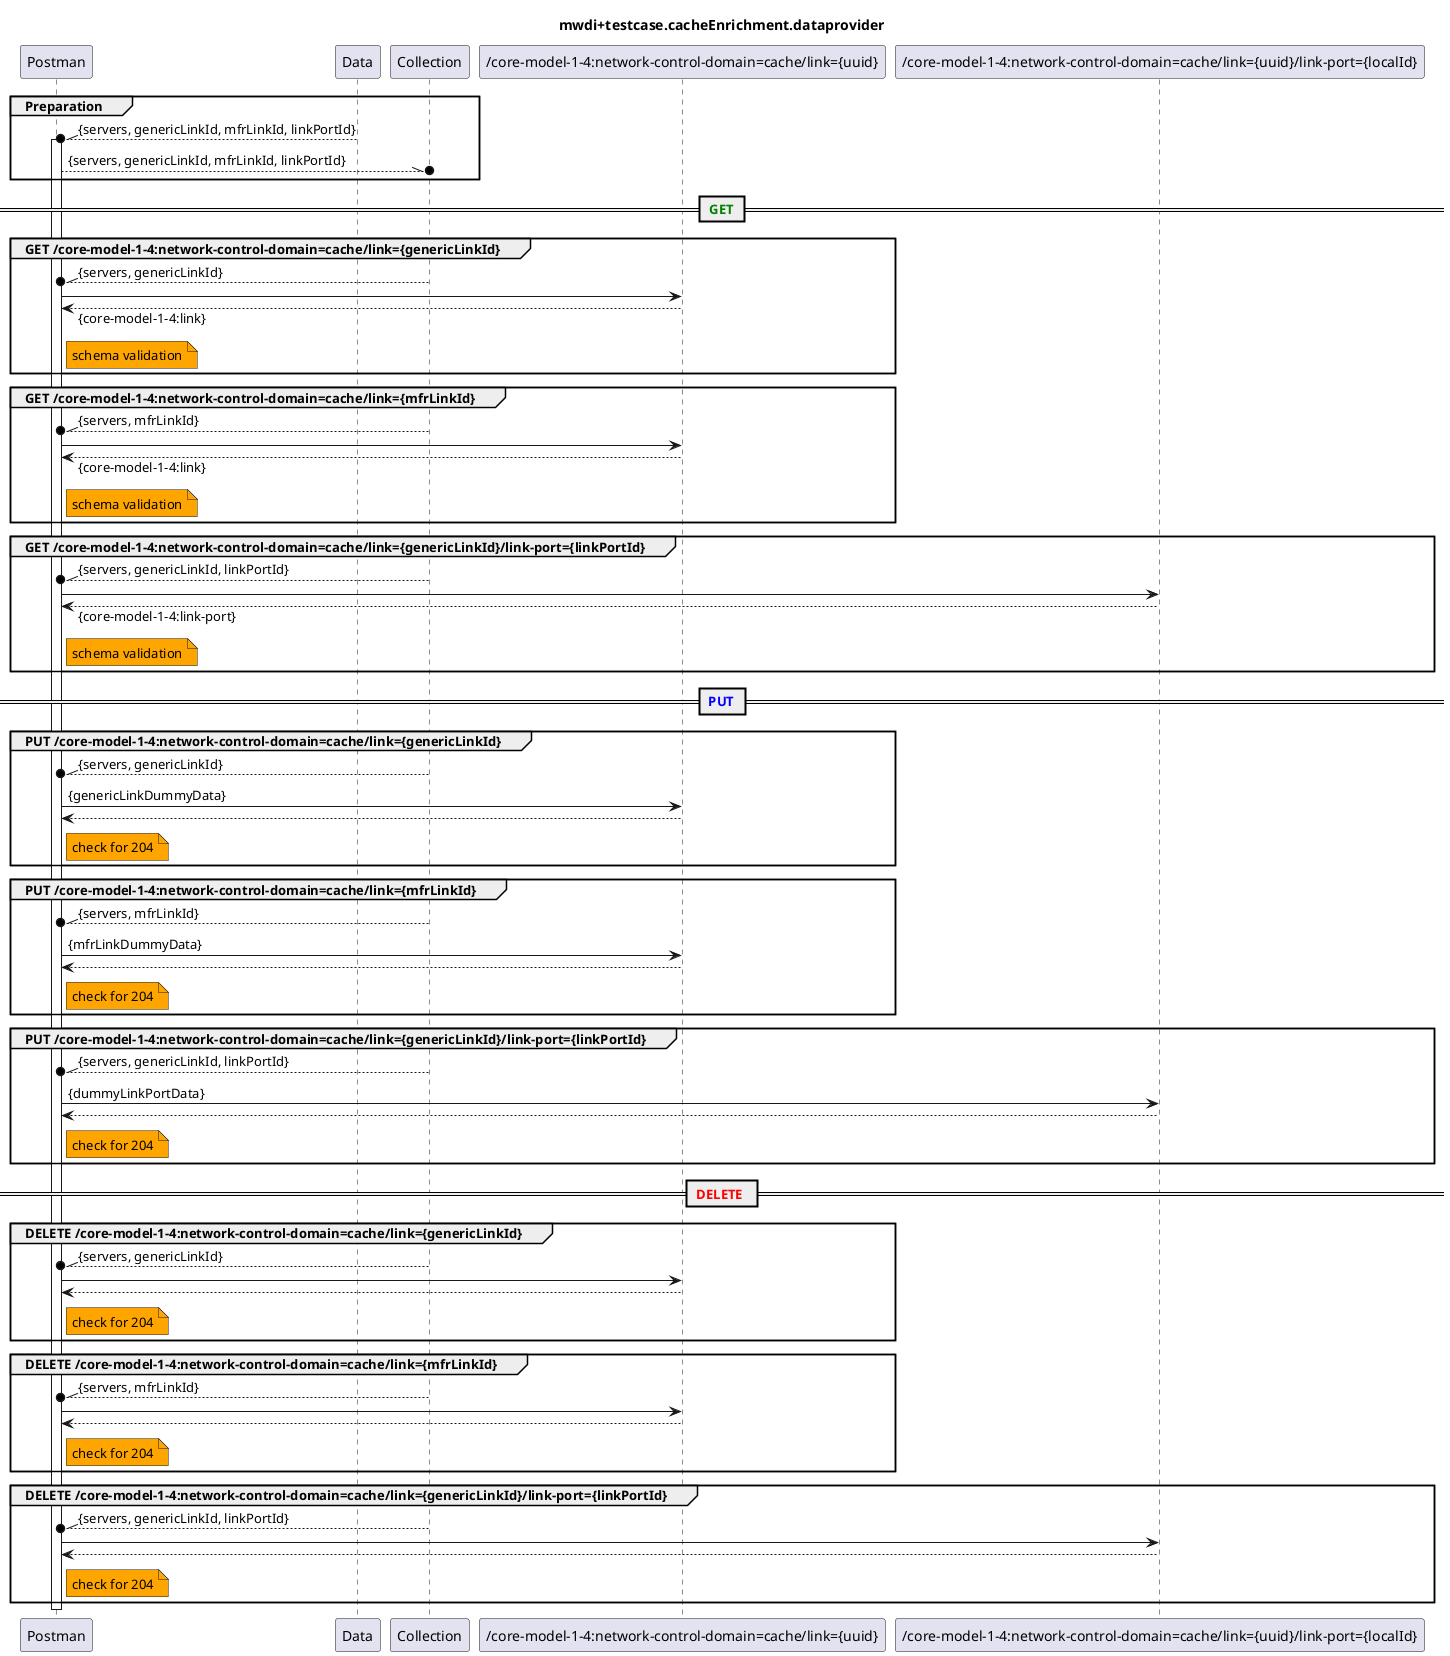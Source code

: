 @startuml mwdi+diagram.completeness.cacheEnrichement
skinparam responseMessageBelowArrow true

title
mwdi+testcase.cacheEnrichment.dataprovider
end title

participant "Postman" as Postman
participant "Data" as Data
participant "Collection" as Collection

participant "/core-model-1-4:network-control-domain=cache/link={uuid}" as LINK
participant "/core-model-1-4:network-control-domain=cache/link={uuid}/link-port={localId}" as LINKPORT


group Preparation
  Data --\\o Postman : {servers, genericLinkId, mfrLinkId, linkPortId}
  activate Postman
  Postman --\\o Collection : {servers, genericLinkId, mfrLinkId, linkPortId}
end

== <font color=green> GET </font>==

group GET /core-model-1-4:network-control-domain=cache/link={genericLinkId}
  Collection --\\o Postman : {servers, genericLinkId}
  Postman -> LINK
  Postman <-- LINK : {core-model-1-4:link}
  note right Postman #Orange
    schema validation
  end note
end

group GET /core-model-1-4:network-control-domain=cache/link={mfrLinkId}
  Collection --\\o Postman : {servers, mfrLinkId}
  Postman -> LINK
  Postman <-- LINK : {core-model-1-4:link}
  note right Postman #Orange
    schema validation
  end note
end

group GET /core-model-1-4:network-control-domain=cache/link={genericLinkId}/link-port={linkPortId}
  Collection --\\o Postman : {servers, genericLinkId, linkPortId}
  Postman -> LINKPORT
  Postman <-- LINKPORT : {core-model-1-4:link-port}
  note right Postman #Orange
    schema validation
  end note
end

== <font color=blue> PUT </font>==
group PUT /core-model-1-4:network-control-domain=cache/link={genericLinkId}
  Collection --\\o Postman : {servers, genericLinkId}
  Postman -> LINK : {genericLinkDummyData}
  Postman <-- LINK
  note right Postman #Orange
    check for 204
  end note
end

group PUT /core-model-1-4:network-control-domain=cache/link={mfrLinkId}
  Collection --\\o Postman : {servers, mfrLinkId}
  Postman -> LINK : {mfrLinkDummyData}
  Postman <-- LINK
  note right Postman #Orange
    check for 204
  end note
end

group PUT /core-model-1-4:network-control-domain=cache/link={genericLinkId}/link-port={linkPortId}
  Collection --\\o Postman : {servers, genericLinkId, linkPortId}
  Postman -> LINKPORT : {dummyLinkPortData}
  Postman <-- LINKPORT
  note right Postman #Orange
    check for 204
  end note
end

== <font color=red> DELETE </font> ==

group DELETE /core-model-1-4:network-control-domain=cache/link={genericLinkId}
  Collection --\\o Postman : {servers, genericLinkId}
  Postman -> LINK
  Postman <-- LINK
  note right Postman #Orange
    check for 204
  end note
end

group DELETE /core-model-1-4:network-control-domain=cache/link={mfrLinkId}
  Collection --\\o Postman : {servers, mfrLinkId}
  Postman -> LINK
  Postman <-- LINK
  note right Postman #Orange
    check for 204
  end note
end

group DELETE /core-model-1-4:network-control-domain=cache/link={genericLinkId}/link-port={linkPortId}
  Collection --\\o Postman : {servers, genericLinkId, linkPortId}
  Postman -> LINKPORT
  Postman <-- LINKPORT
  note right Postman #Orange
    check for 204
  end note
end

deactivate Postman

@enduml

